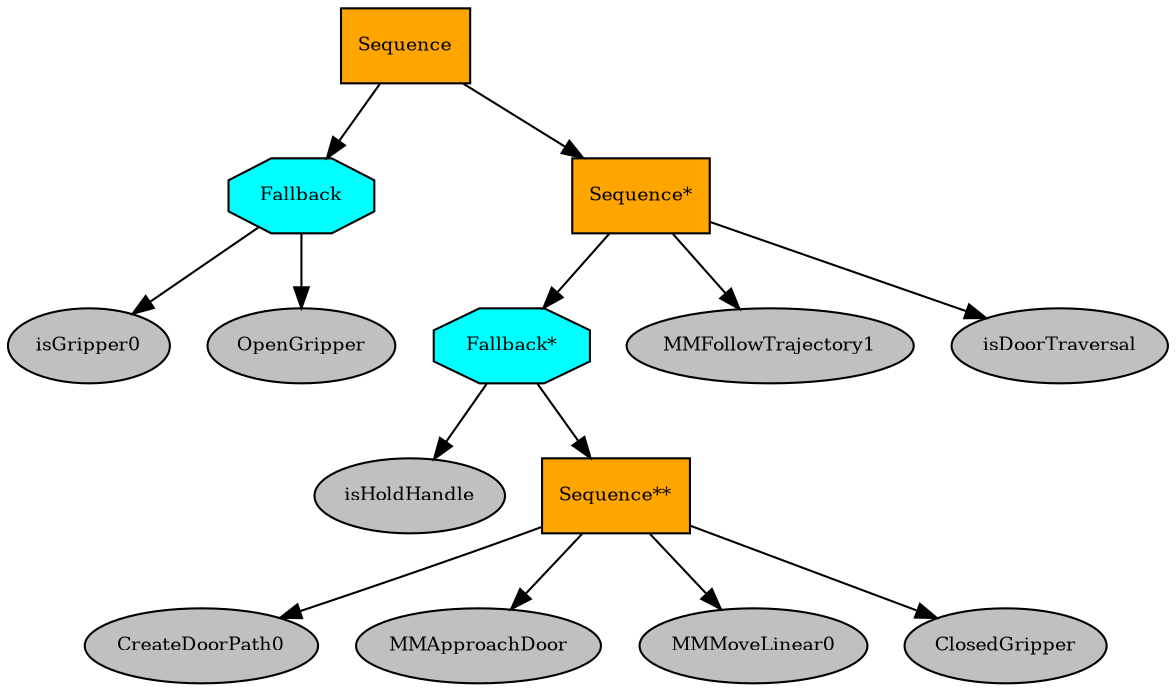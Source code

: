 digraph pastafarianism {
ordering=out;
graph [fontname="times-roman"];
node [fontname="times-roman"];
edge [fontname="times-roman"];
Sequence [fillcolor=orange, fontcolor=black, fontsize=9, label=Sequence, shape=box, style=filled];
Fallback [fillcolor=cyan, fontcolor=black, fontsize=9, label=Fallback, shape=octagon, style=filled];
Sequence -> Fallback;
isGripper0 [fillcolor=gray, fontcolor=black, fontsize=9, label=isGripper0, shape=ellipse, style=filled];
Fallback -> isGripper0;
OpenGripper [fillcolor=gray, fontcolor=black, fontsize=9, label=OpenGripper, shape=ellipse, style=filled];
Fallback -> OpenGripper;
"Sequence*" [fillcolor=orange, fontcolor=black, fontsize=9, label="Sequence*", shape=box, style=filled];
Sequence -> "Sequence*";
"Fallback*" [fillcolor=cyan, fontcolor=black, fontsize=9, label="Fallback*", shape=octagon, style=filled];
"Sequence*" -> "Fallback*";
isHoldHandle [fillcolor=gray, fontcolor=black, fontsize=9, label=isHoldHandle, shape=ellipse, style=filled];
"Fallback*" -> isHoldHandle;
"Sequence**" [fillcolor=orange, fontcolor=black, fontsize=9, label="Sequence**", shape=box, style=filled];
"Fallback*" -> "Sequence**";
CreateDoorPath0 [fillcolor=gray, fontcolor=black, fontsize=9, label=CreateDoorPath0, shape=ellipse, style=filled];
"Sequence**" -> CreateDoorPath0;
MMApproachDoor [fillcolor=gray, fontcolor=black, fontsize=9, label=MMApproachDoor, shape=ellipse, style=filled];
"Sequence**" -> MMApproachDoor;
MMMoveLinear0 [fillcolor=gray, fontcolor=black, fontsize=9, label=MMMoveLinear0, shape=ellipse, style=filled];
"Sequence**" -> MMMoveLinear0;
ClosedGripper [fillcolor=gray, fontcolor=black, fontsize=9, label=ClosedGripper, shape=ellipse, style=filled];
"Sequence**" -> ClosedGripper;
MMFollowTrajectory1 [fillcolor=gray, fontcolor=black, fontsize=9, label=MMFollowTrajectory1, shape=ellipse, style=filled];
"Sequence*" -> MMFollowTrajectory1;
isDoorTraversal [fillcolor=gray, fontcolor=black, fontsize=9, label=isDoorTraversal, shape=ellipse, style=filled];
"Sequence*" -> isDoorTraversal;
}
